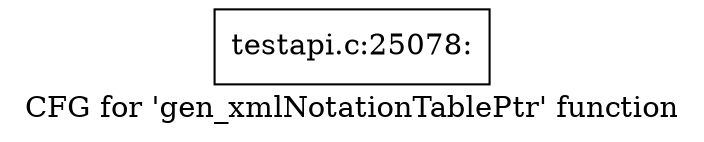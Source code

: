 digraph "CFG for 'gen_xmlNotationTablePtr' function" {
	label="CFG for 'gen_xmlNotationTablePtr' function";

	Node0x4e8d430 [shape=record,label="{testapi.c:25078:}"];
}

